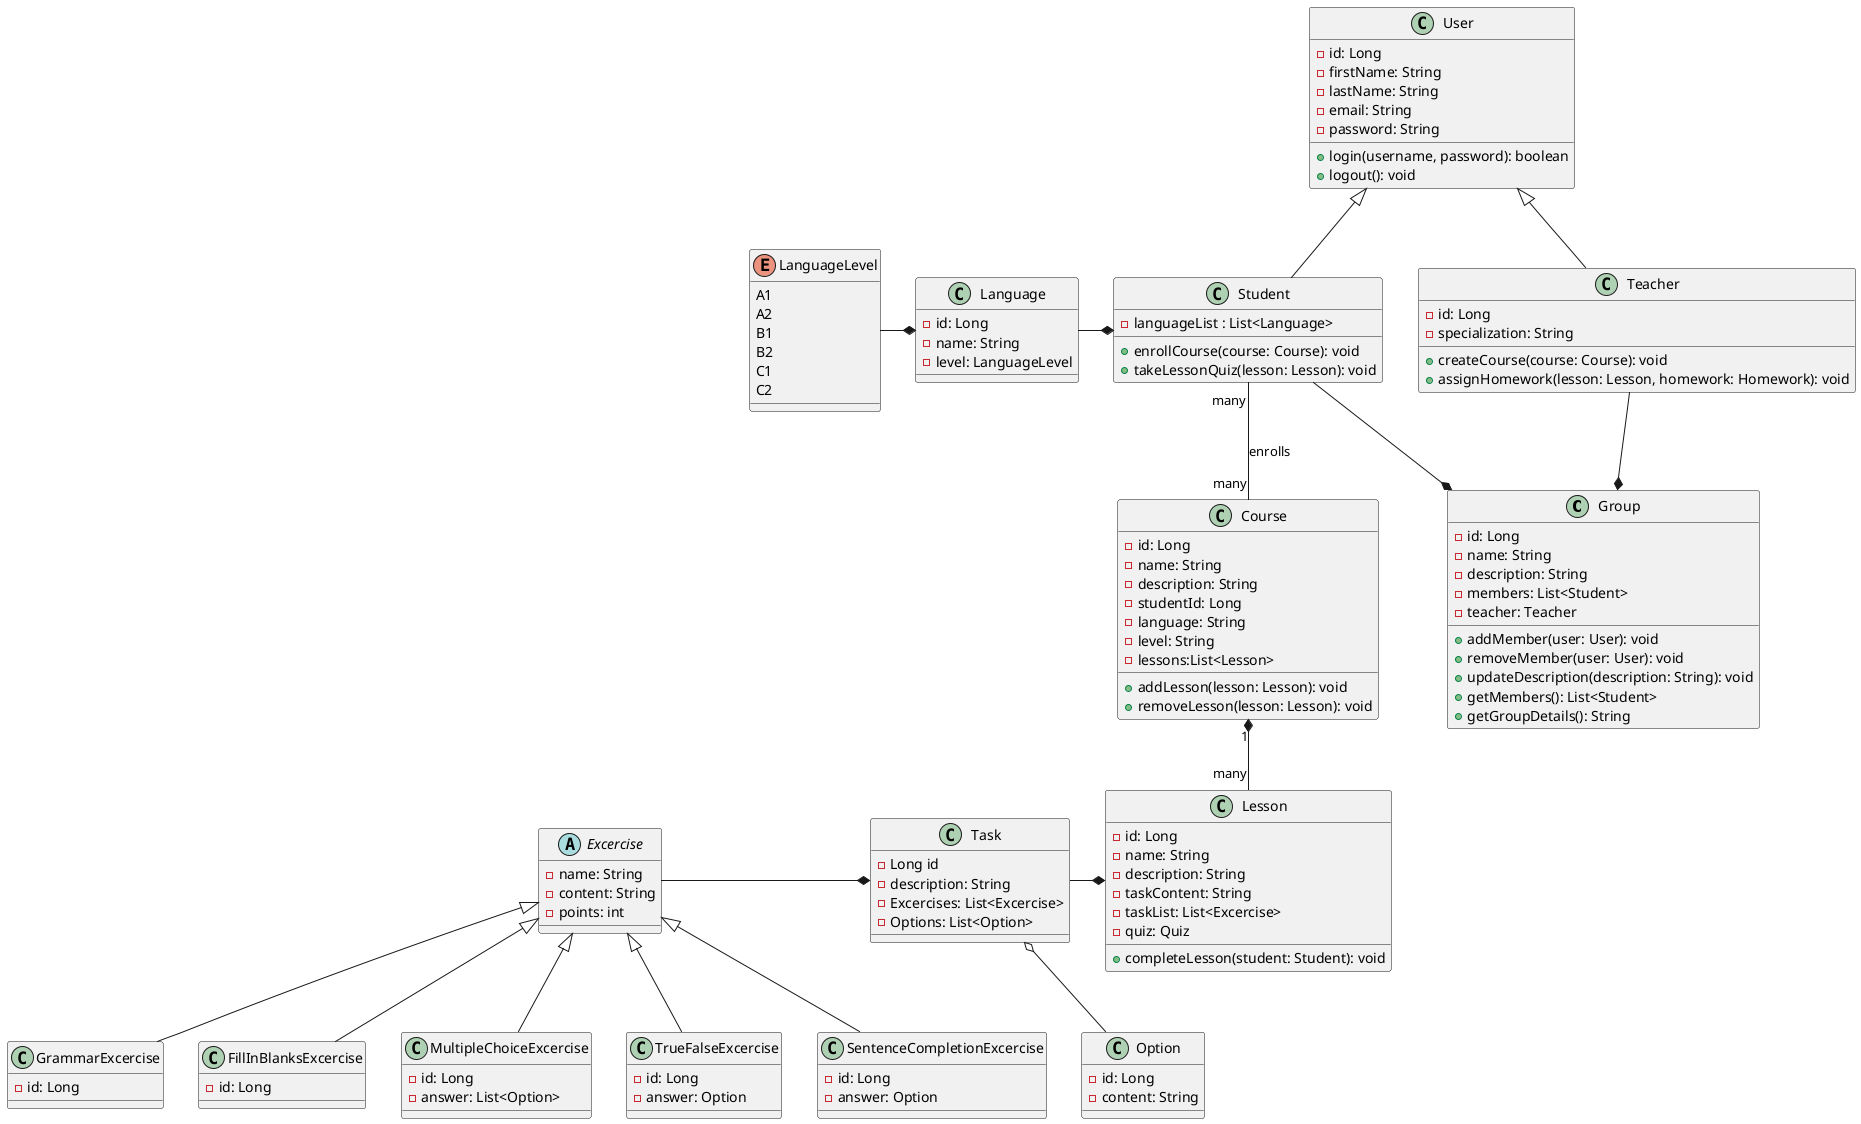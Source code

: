 @startuml
'https://plantuml.com/class-diagram

class Group {
    -id: Long
    -name: String
    -description: String
    -members: List<Student>
    -teacher: Teacher
    +addMember(user: User): void
    +removeMember(user: User): void
    +updateDescription(description: String): void
    +getMembers(): List<Student>
    +getGroupDetails(): String
}
class User {
    -id: Long
    -firstName: String
    -lastName: String
    -email: String
    -password: String
    +login(username, password): boolean
    +logout(): void
}

class Language {
    -id: Long
    -name: String
    -level: LanguageLevel
}

enum LanguageLevel {
    A1
    A2
    B1
    B2
    C1
    C2
}

LanguageLevel -* Language
Language -* Student

class Student {
    -languageList : List<Language>
    +enrollCourse(course: Course): void
    +takeLessonQuiz(lesson: Lesson): void
}

class Teacher {
    -id: Long
    -specialization: String
    +createCourse(course: Course): void
    +assignHomework(lesson: Lesson, homework: Homework): void
}

class Course {
    -id: Long
    -name: String
    -description: String
    -studentId: Long
    -language: String
    -level: String
    -lessons:List<Lesson>
    +addLesson(lesson: Lesson): void
    +removeLesson(lesson: Lesson): void
}

class Lesson {
    -id: Long
    -name: String
    -description: String
    -taskContent: String
    -taskList: List<Excercise>
    -quiz: Quiz
    +completeLesson(student: Student): void
}

class Option {
    -id: Long
    -content: String
}

abstract class Excercise {
    -name: String
    -content: String
    -points: int
}
class Task {
    -Long id
    -description: String
    -Excercises: List<Excercise>
    -Options: List<Option>
}

class GrammarExcercise extends Excercise {
    -id: Long

}
class FillInBlanksExcercise extends Excercise {
    -id: Long
}
class MultipleChoiceExcercise extends Excercise {
    -id: Long
    -answer: List<Option>
}
class TrueFalseExcercise extends Excercise {
    -id: Long
    -answer: Option
}
class SentenceCompletionExcercise extends Excercise {
    -id: Long
    - answer: Option
}


Task -* Lesson
Task o-- Option
Excercise -* Task
User <|-- Student
User <|-- Teacher
Course "1" *-- "many" Lesson
Student "many" -- "many" Course : enrolls
Teacher --* Group
Student --* Group

@enduml